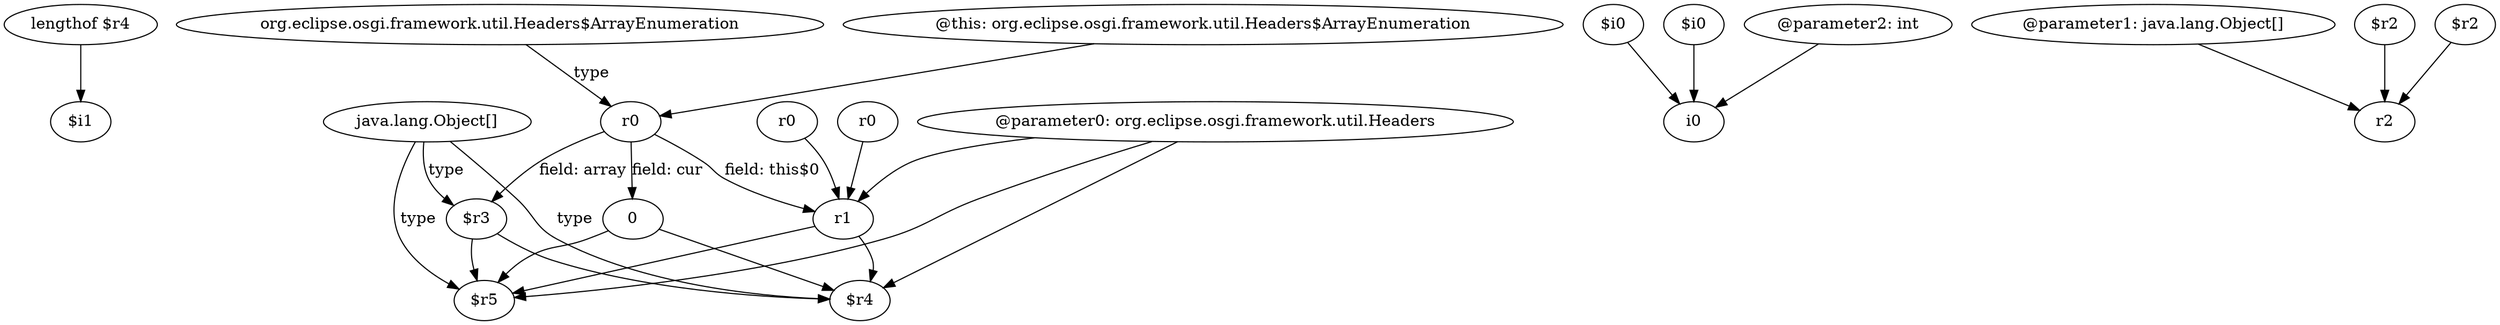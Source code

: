 digraph g {
0[label="lengthof $r4"]
1[label="$i1"]
0->1[label=""]
2[label="org.eclipse.osgi.framework.util.Headers$ArrayEnumeration"]
3[label="r0"]
2->3[label="type"]
4[label="@parameter0: org.eclipse.osgi.framework.util.Headers"]
5[label="r1"]
4->5[label=""]
6[label="java.lang.Object[]"]
7[label="$r3"]
6->7[label="type"]
8[label="r0"]
8->5[label=""]
9[label="$i0"]
10[label="i0"]
9->10[label=""]
11[label="$r4"]
6->11[label="type"]
4->11[label=""]
12[label="@parameter1: java.lang.Object[]"]
13[label="r2"]
12->13[label=""]
3->5[label="field: this$0"]
14[label="0"]
15[label="$r5"]
14->15[label=""]
6->15[label="type"]
16[label="$r2"]
16->13[label=""]
17[label="$i0"]
17->10[label=""]
18[label="@this: org.eclipse.osgi.framework.util.Headers$ArrayEnumeration"]
18->3[label=""]
4->15[label=""]
3->7[label="field: array"]
5->15[label=""]
7->15[label=""]
19[label="r0"]
19->5[label=""]
3->14[label="field: cur"]
14->11[label=""]
20[label="$r2"]
20->13[label=""]
21[label="@parameter2: int"]
21->10[label=""]
5->11[label=""]
7->11[label=""]
}
